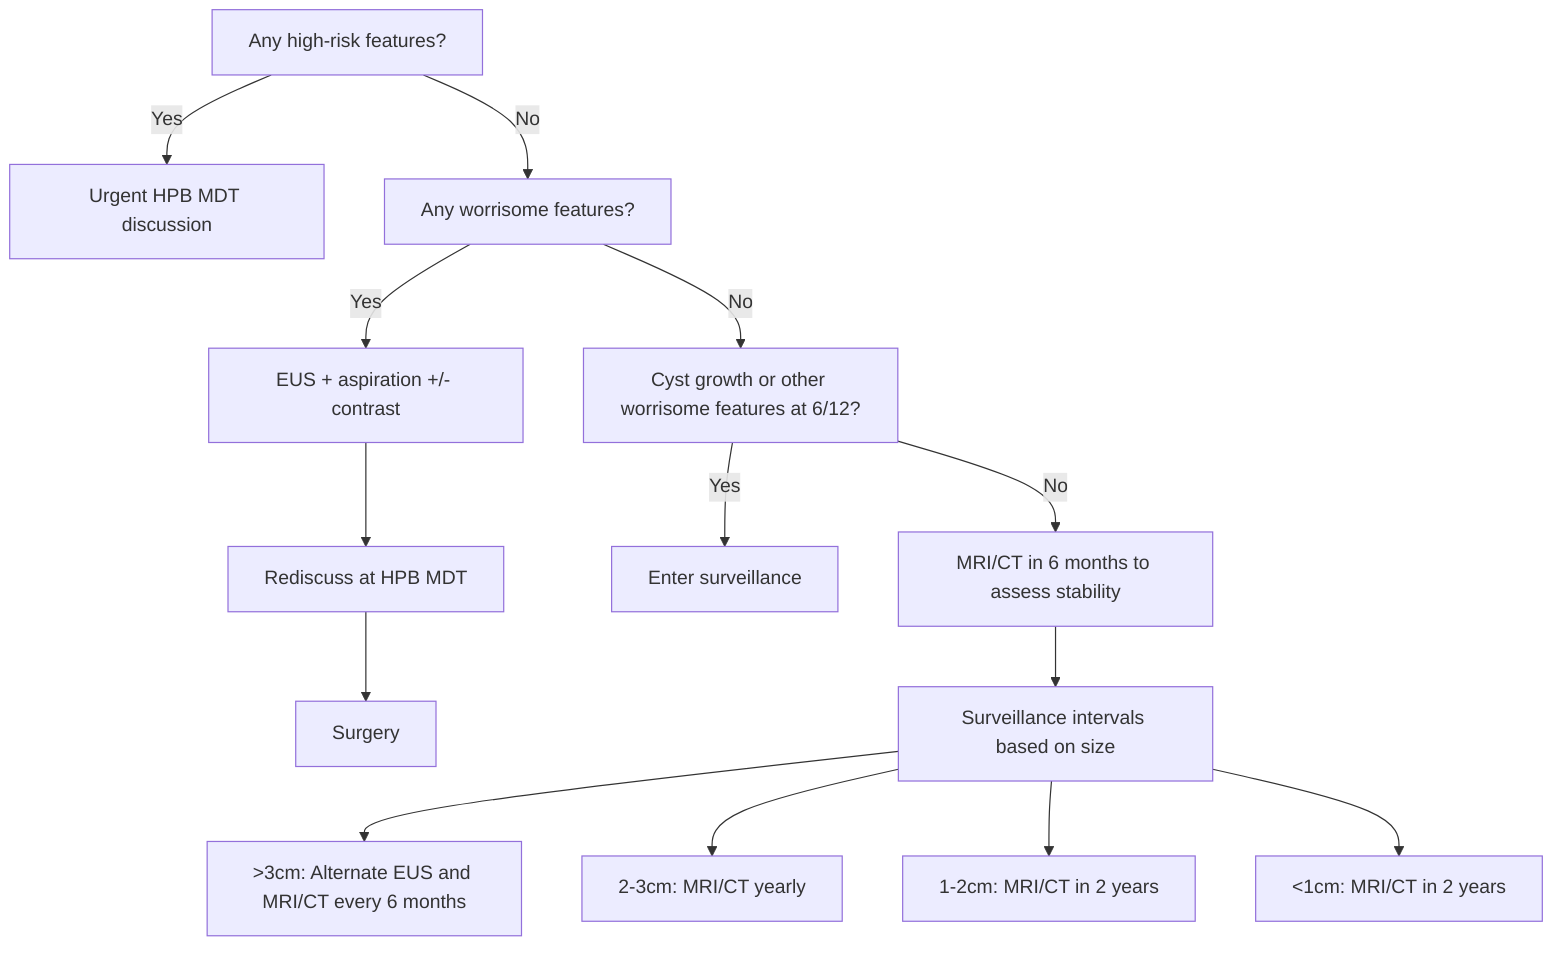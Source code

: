 graph TD
A["Any high-risk features?"] -->|Yes| B[Urgent HPB MDT discussion]
    A -->|No| C["Any worrisome features?"]
    C -->|Yes| D["EUS + aspiration +/- contrast"]
    D --> E["Rediscuss at HPB MDT"]
    E --> F[Surgery]
    C -->|No| G["Cyst growth or other worrisome features at 6/12?"]
    G -->|Yes| H["Enter surveillance"]
    G -->|No| I["MRI/CT in 6 months to assess stability"]
    I --> J["Surveillance intervals based on size"]
    J --> K[">3cm: Alternate EUS and MRI/CT every 6 months"]
    J --> L["2-3cm: MRI/CT yearly"]
    J --> M["1-2cm: MRI/CT in 2 years"]
    J --> N["<1cm: MRI/CT in 2 years"]